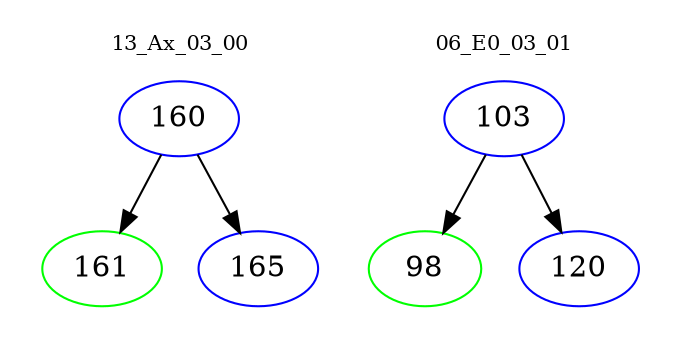digraph{
subgraph cluster_0 {
color = white
label = "13_Ax_03_00";
fontsize=10;
T0_160 [label="160", color="blue"]
T0_160 -> T0_161 [color="black"]
T0_161 [label="161", color="green"]
T0_160 -> T0_165 [color="black"]
T0_165 [label="165", color="blue"]
}
subgraph cluster_1 {
color = white
label = "06_E0_03_01";
fontsize=10;
T1_103 [label="103", color="blue"]
T1_103 -> T1_98 [color="black"]
T1_98 [label="98", color="green"]
T1_103 -> T1_120 [color="black"]
T1_120 [label="120", color="blue"]
}
}
